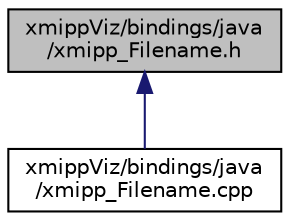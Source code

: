 digraph "xmippViz/bindings/java/xmipp_Filename.h"
{
  edge [fontname="Helvetica",fontsize="10",labelfontname="Helvetica",labelfontsize="10"];
  node [fontname="Helvetica",fontsize="10",shape=record];
  Node2 [label="xmippViz/bindings/java\l/xmipp_Filename.h",height=0.2,width=0.4,color="black", fillcolor="grey75", style="filled", fontcolor="black"];
  Node2 -> Node3 [dir="back",color="midnightblue",fontsize="10",style="solid",fontname="Helvetica"];
  Node3 [label="xmippViz/bindings/java\l/xmipp_Filename.cpp",height=0.2,width=0.4,color="black", fillcolor="white", style="filled",URL="$xmipp__Filename_8cpp.html"];
}
